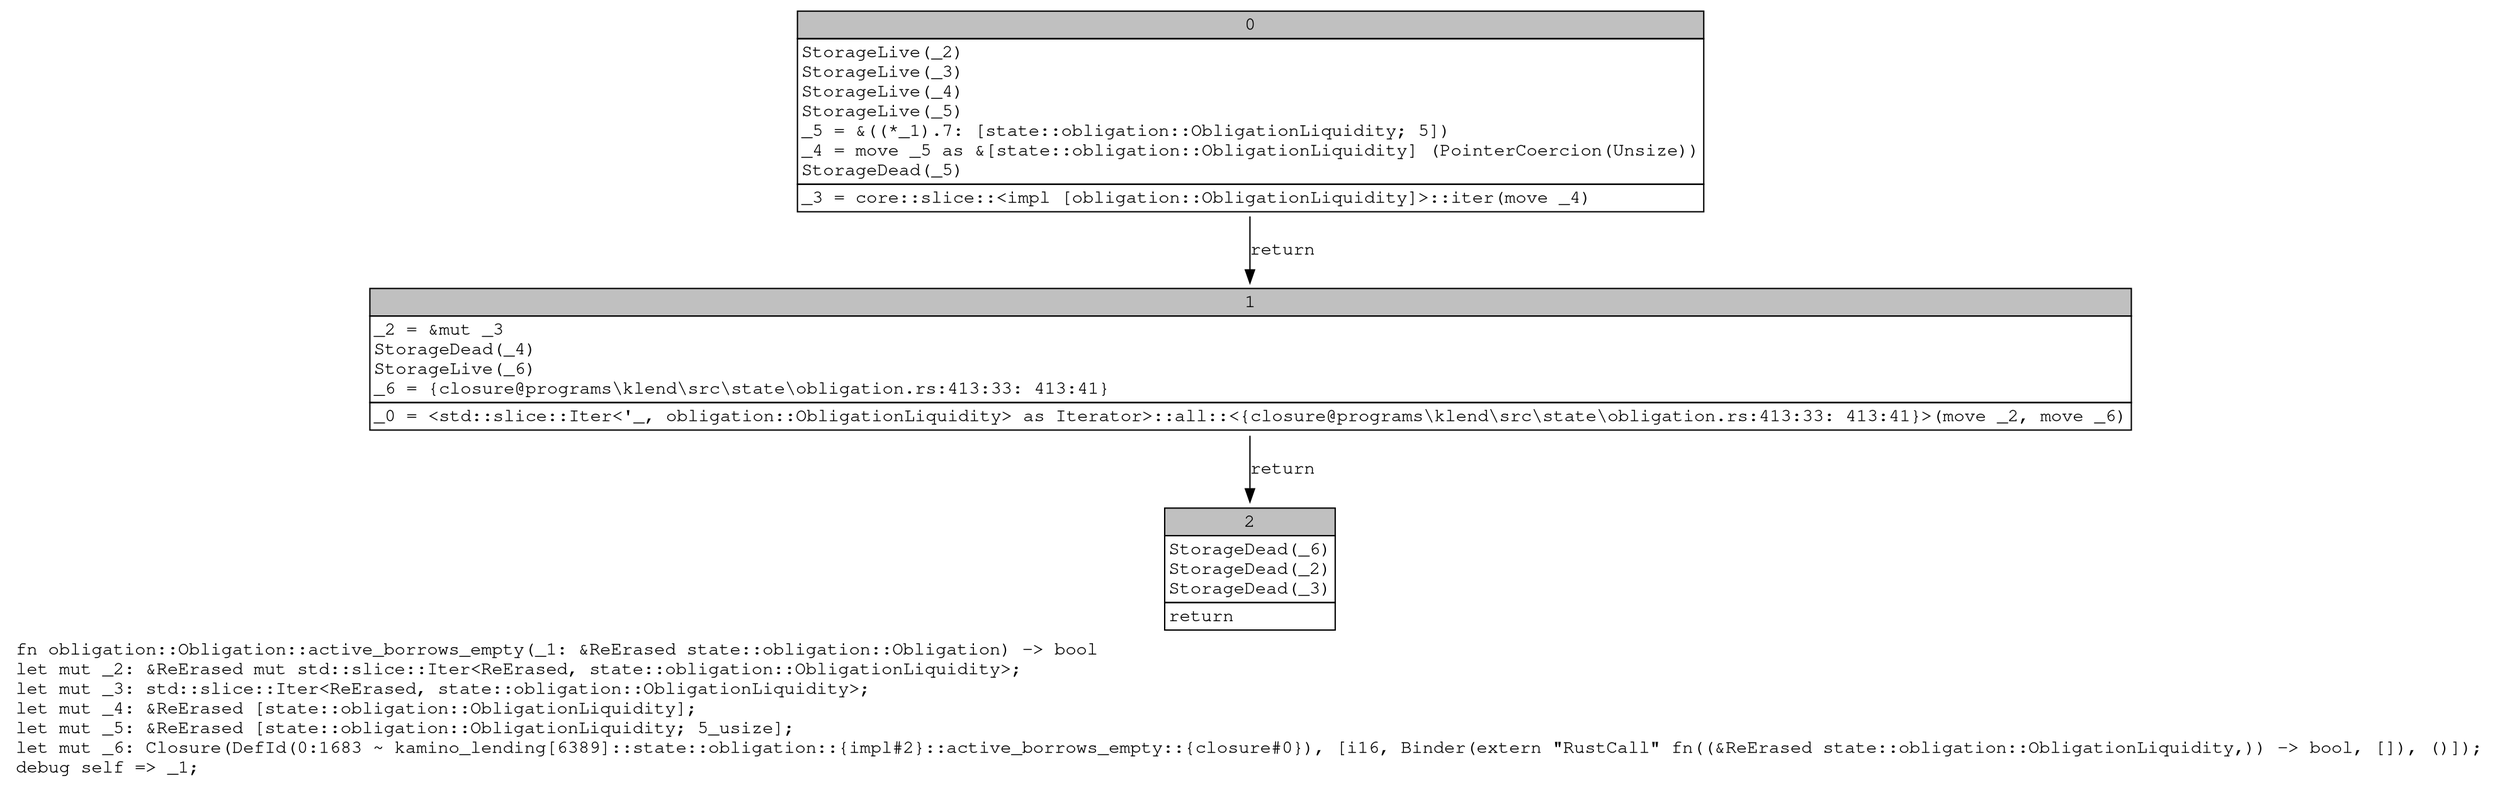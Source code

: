digraph Mir_0_1682 {
    graph [fontname="Courier, monospace"];
    node [fontname="Courier, monospace"];
    edge [fontname="Courier, monospace"];
    label=<fn obligation::Obligation::active_borrows_empty(_1: &amp;ReErased state::obligation::Obligation) -&gt; bool<br align="left"/>let mut _2: &amp;ReErased mut std::slice::Iter&lt;ReErased, state::obligation::ObligationLiquidity&gt;;<br align="left"/>let mut _3: std::slice::Iter&lt;ReErased, state::obligation::ObligationLiquidity&gt;;<br align="left"/>let mut _4: &amp;ReErased [state::obligation::ObligationLiquidity];<br align="left"/>let mut _5: &amp;ReErased [state::obligation::ObligationLiquidity; 5_usize];<br align="left"/>let mut _6: Closure(DefId(0:1683 ~ kamino_lending[6389]::state::obligation::{impl#2}::active_borrows_empty::{closure#0}), [i16, Binder(extern &quot;RustCall&quot; fn((&amp;ReErased state::obligation::ObligationLiquidity,)) -&gt; bool, []), ()]);<br align="left"/>debug self =&gt; _1;<br align="left"/>>;
    bb0__0_1682 [shape="none", label=<<table border="0" cellborder="1" cellspacing="0"><tr><td bgcolor="gray" align="center" colspan="1">0</td></tr><tr><td align="left" balign="left">StorageLive(_2)<br/>StorageLive(_3)<br/>StorageLive(_4)<br/>StorageLive(_5)<br/>_5 = &amp;((*_1).7: [state::obligation::ObligationLiquidity; 5])<br/>_4 = move _5 as &amp;[state::obligation::ObligationLiquidity] (PointerCoercion(Unsize))<br/>StorageDead(_5)<br/></td></tr><tr><td align="left">_3 = core::slice::&lt;impl [obligation::ObligationLiquidity]&gt;::iter(move _4)</td></tr></table>>];
    bb1__0_1682 [shape="none", label=<<table border="0" cellborder="1" cellspacing="0"><tr><td bgcolor="gray" align="center" colspan="1">1</td></tr><tr><td align="left" balign="left">_2 = &amp;mut _3<br/>StorageDead(_4)<br/>StorageLive(_6)<br/>_6 = {closure@programs\klend\src\state\obligation.rs:413:33: 413:41}<br/></td></tr><tr><td align="left">_0 = &lt;std::slice::Iter&lt;'_, obligation::ObligationLiquidity&gt; as Iterator&gt;::all::&lt;{closure@programs\klend\src\state\obligation.rs:413:33: 413:41}&gt;(move _2, move _6)</td></tr></table>>];
    bb2__0_1682 [shape="none", label=<<table border="0" cellborder="1" cellspacing="0"><tr><td bgcolor="gray" align="center" colspan="1">2</td></tr><tr><td align="left" balign="left">StorageDead(_6)<br/>StorageDead(_2)<br/>StorageDead(_3)<br/></td></tr><tr><td align="left">return</td></tr></table>>];
    bb0__0_1682 -> bb1__0_1682 [label="return"];
    bb1__0_1682 -> bb2__0_1682 [label="return"];
}
